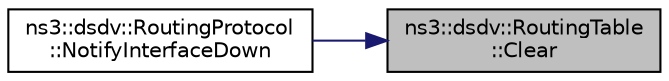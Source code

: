 digraph "ns3::dsdv::RoutingTable::Clear"
{
 // LATEX_PDF_SIZE
  edge [fontname="Helvetica",fontsize="10",labelfontname="Helvetica",labelfontsize="10"];
  node [fontname="Helvetica",fontsize="10",shape=record];
  rankdir="RL";
  Node1 [label="ns3::dsdv::RoutingTable\l::Clear",height=0.2,width=0.4,color="black", fillcolor="grey75", style="filled", fontcolor="black",tooltip="Delete all entries from routing table."];
  Node1 -> Node2 [dir="back",color="midnightblue",fontsize="10",style="solid",fontname="Helvetica"];
  Node2 [label="ns3::dsdv::RoutingProtocol\l::NotifyInterfaceDown",height=0.2,width=0.4,color="black", fillcolor="white", style="filled",URL="$classns3_1_1dsdv_1_1_routing_protocol.html#a4c9154c20c88647918a2c0e144be6b4f",tooltip=" "];
}
